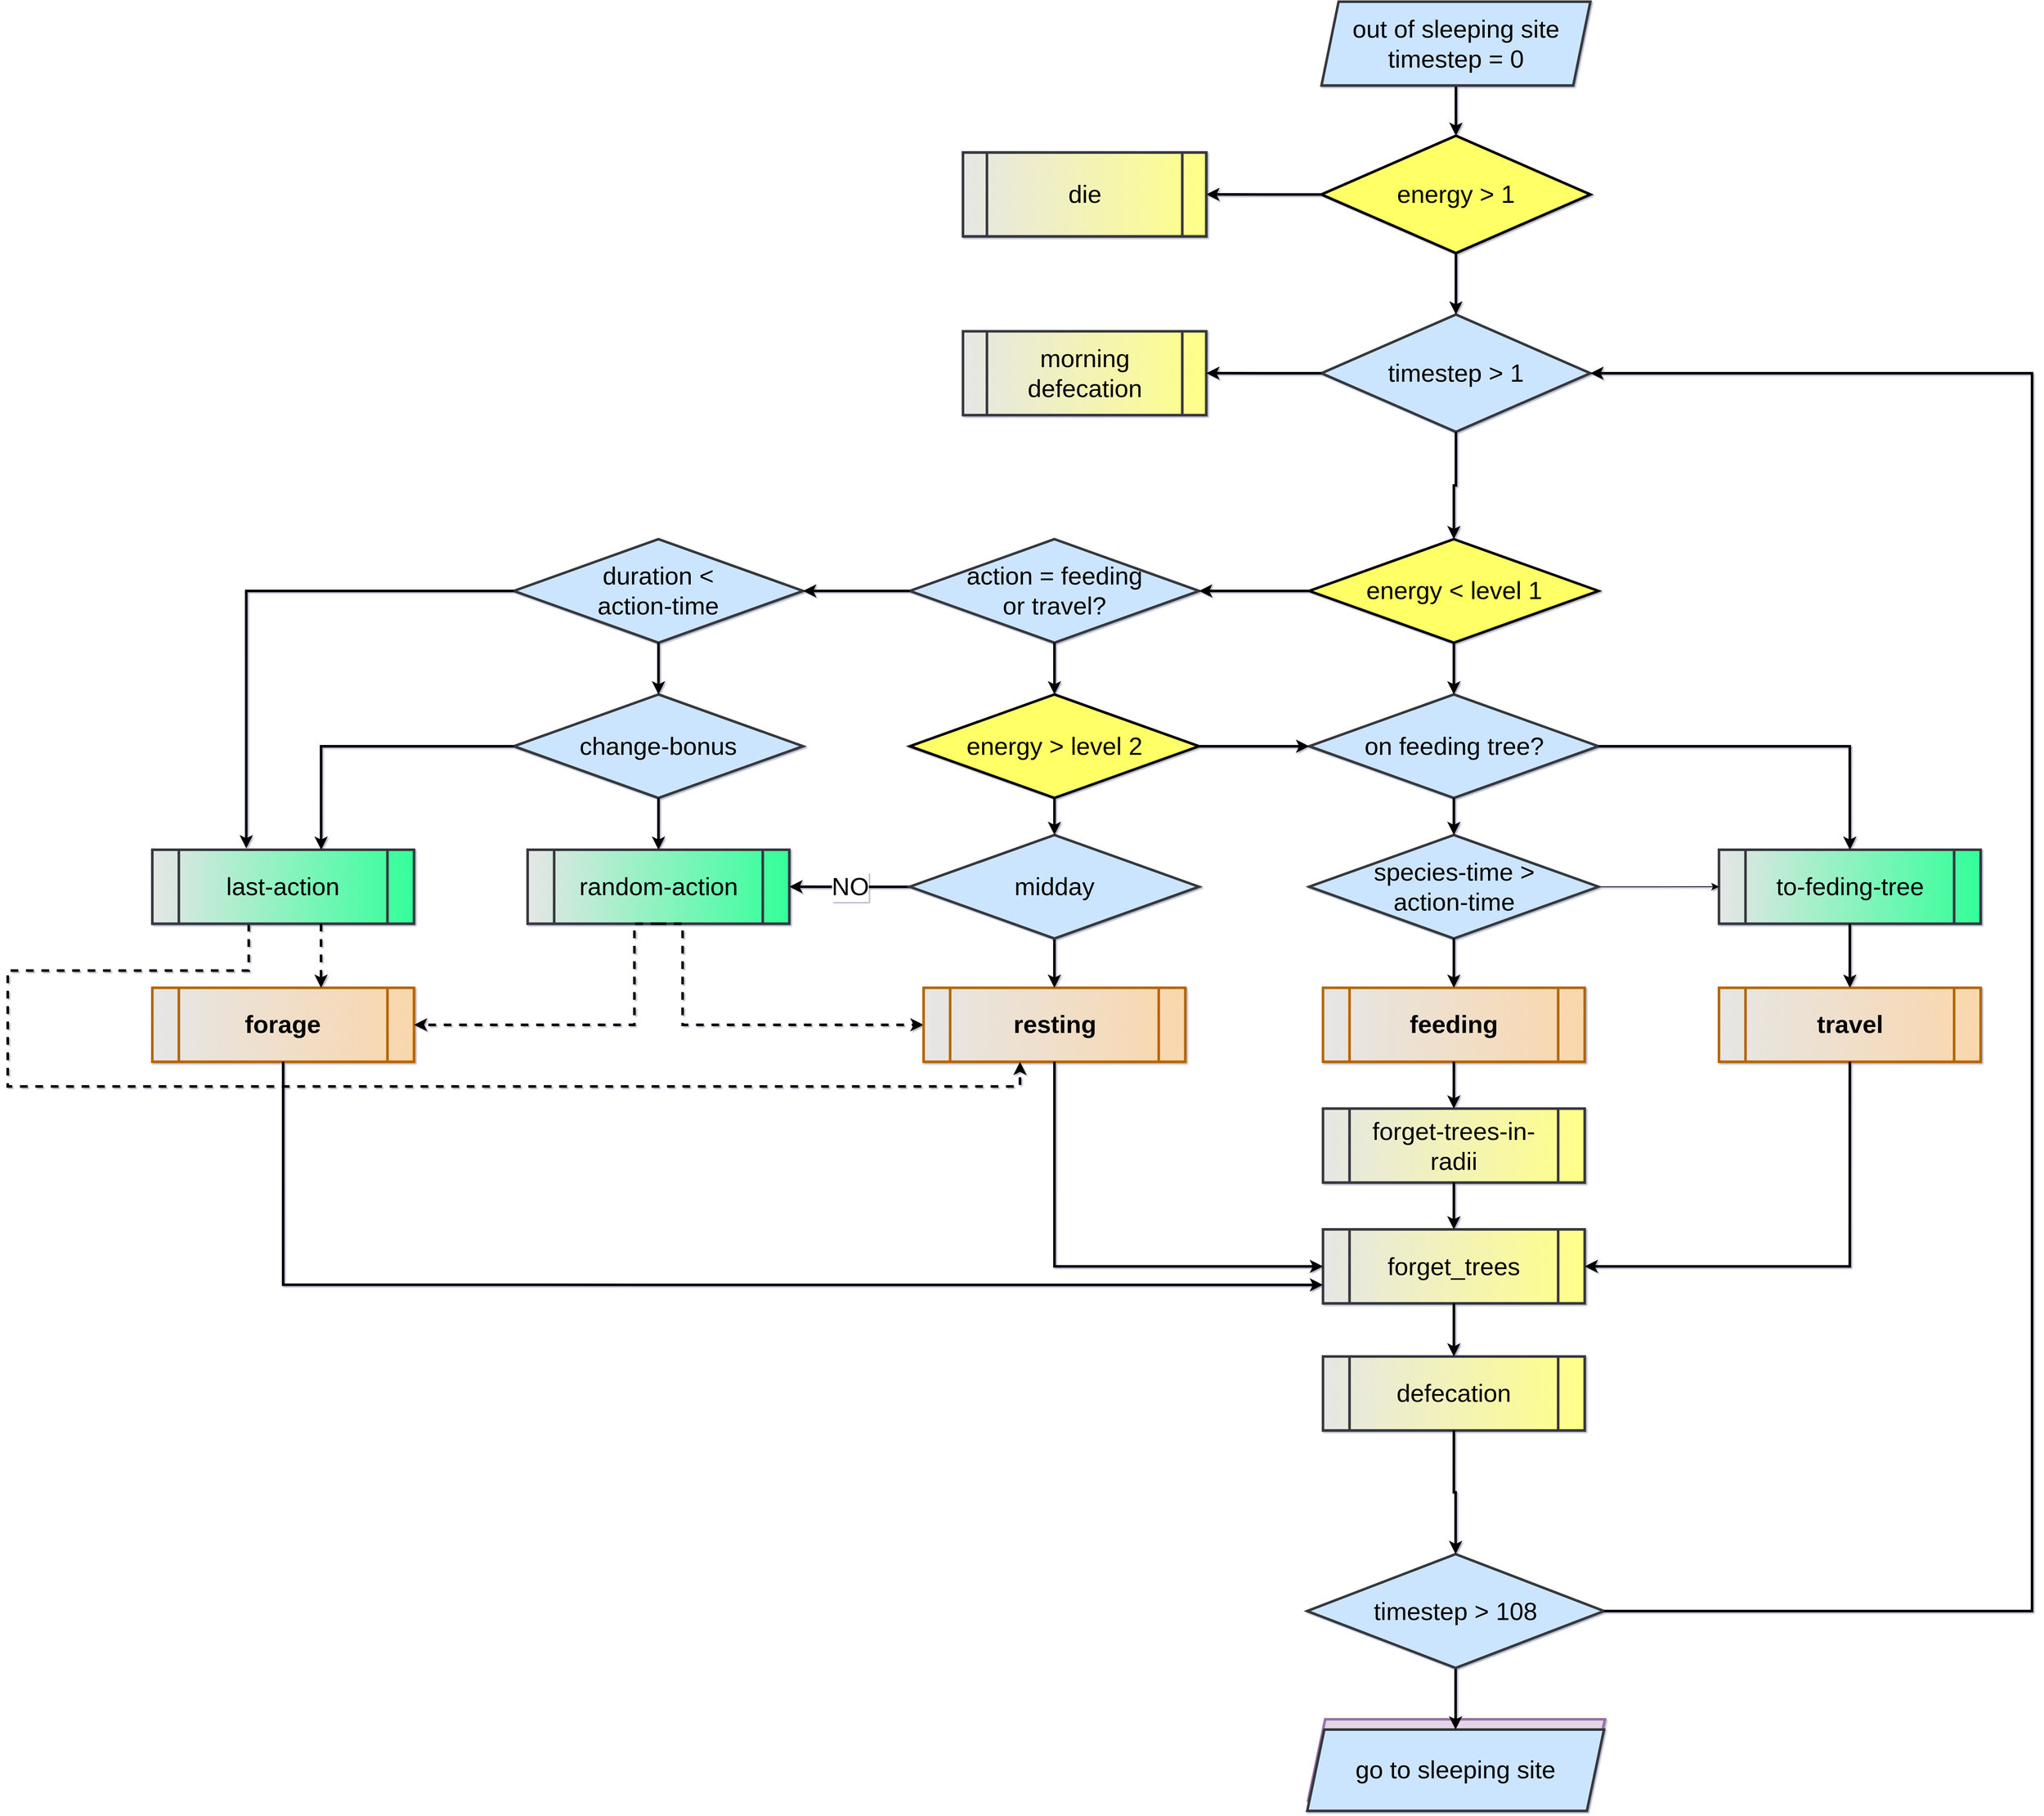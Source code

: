 <mxfile version="17.2.4" type="device"><diagram id="C5RBs43oDa-KdzZeNtuy" name="Page-1"><mxGraphModel dx="4982" dy="3632" grid="1" gridSize="14" guides="1" tooltips="1" connect="1" arrows="1" fold="1" page="1" pageScale="1" pageWidth="827" pageHeight="1169" background="none" math="0" shadow="1"><root><mxCell id="WIyWlLk6GJQsqaUBKTNV-0"/><mxCell id="wVlic68z1Q0BE2LsOD2X-15" value="status/action" style="" parent="WIyWlLk6GJQsqaUBKTNV-0"/><UserObject label="a" tags="" id="d4X5qkTrP-WEOfORl1GH-568"><mxCell style="group;fontSize=29;strokeWidth=3;" parent="wVlic68z1Q0BE2LsOD2X-15" vertex="1" connectable="0"><mxGeometry x="734.24" y="1282" width="346.71" height="300" as="geometry"/></mxCell></UserObject><UserObject label="&lt;span style=&quot;font-size: 29px;&quot;&gt;go to sleeping site&lt;/span&gt;" tags="Scheduling" id="d4X5qkTrP-WEOfORl1GH-569"><mxCell style="shape=parallelogram;perimeter=parallelogramPerimeter;whiteSpace=wrap;html=1;fixedSize=1;fontSize=29;fillColor=#e1d5e7;gradientDirection=west;strokeColor=#9673a6;strokeWidth=3;" parent="d4X5qkTrP-WEOfORl1GH-568" vertex="1"><mxGeometry y="204.998" width="346.71" height="95.002" as="geometry"/></mxCell></UserObject><mxCell id="WIyWlLk6GJQsqaUBKTNV-1" parent="WIyWlLk6GJQsqaUBKTNV-0"/><UserObject label="" tags="Scheduling" id="d4X5qkTrP-WEOfORl1GH-374"><mxCell style="group" parent="WIyWlLk6GJQsqaUBKTNV-1" vertex="1" connectable="0"><mxGeometry x="-785" y="-520" width="2365" height="2114" as="geometry"/></mxCell></UserObject><UserObject label="a" tags="Scheduling" id="e0nweTfU9l9cUjpWFFIQ-182"><mxCell style="group;fontSize=29;strokeWidth=3;" parent="d4X5qkTrP-WEOfORl1GH-374" vertex="1" connectable="0"><mxGeometry x="1518.24" y="1814" width="346.71" height="300" as="geometry"/></mxCell></UserObject><UserObject label="&lt;span style=&quot;font-size: 29px;&quot;&gt;go to sleeping site&lt;/span&gt;" tags="Scheduling" id="e0nweTfU9l9cUjpWFFIQ-100"><mxCell style="shape=parallelogram;perimeter=parallelogramPerimeter;whiteSpace=wrap;html=1;fixedSize=1;fontSize=29;fillColor=#cce5ff;gradientDirection=west;strokeColor=#36393d;strokeWidth=3;" parent="e0nweTfU9l9cUjpWFFIQ-182" vertex="1"><mxGeometry y="204.998" width="346.71" height="95.002" as="geometry"/></mxCell></UserObject><UserObject label="" tags="Scheduling" id="e0nweTfU9l9cUjpWFFIQ-104"><mxCell style="edgeStyle=orthogonalEdgeStyle;rounded=0;orthogonalLoop=1;jettySize=auto;html=1;fontSize=29;strokeWidth=3;exitX=0.5;exitY=1;exitDx=0;exitDy=0;" parent="e0nweTfU9l9cUjpWFFIQ-182" source="e0nweTfU9l9cUjpWFFIQ-132" target="e0nweTfU9l9cUjpWFFIQ-100" edge="1"><mxGeometry relative="1" as="geometry"><mxPoint x="173.359" y="128.575" as="sourcePoint"/></mxGeometry></mxCell></UserObject><UserObject label="&lt;font face=&quot;helvetica&quot; style=&quot;font-size: 29px&quot;&gt;timestep &amp;gt; 108&lt;br style=&quot;font-size: 29px&quot;&gt;&lt;/font&gt;" tags="Scheduling" id="e0nweTfU9l9cUjpWFFIQ-132"><mxCell style="rhombus;whiteSpace=wrap;html=1;fontSize=29;fillColor=#cce5ff;strokeColor=#36393d;fontColor=rgb(0, 0, 0);strokeWidth=3;" parent="e0nweTfU9l9cUjpWFFIQ-182" vertex="1"><mxGeometry width="346.71" height="133.002" as="geometry"/></mxCell></UserObject><UserObject label="" tags="Scheduling" id="e0nweTfU9l9cUjpWFFIQ-180"><mxCell style="group;fontSize=29;strokeWidth=3;" parent="d4X5qkTrP-WEOfORl1GH-374" vertex="1" connectable="0"><mxGeometry x="1116.06" width="732.94" height="502.62" as="geometry"/></mxCell></UserObject><UserObject label="&lt;font face=&quot;helvetica&quot; style=&quot;font-size: 29px;&quot;&gt;energy &amp;gt; 1&lt;/font&gt;" tags="Scheduling" id="e0nweTfU9l9cUjpWFFIQ-16"><mxCell style="rhombus;whiteSpace=wrap;html=1;fontSize=29;fillColor=#FFFF66;strokeWidth=3;" parent="e0nweTfU9l9cUjpWFFIQ-180" vertex="1"><mxGeometry x="418.823" y="156.661" width="314.117" height="137.078" as="geometry"/></mxCell></UserObject><UserObject label="&lt;font style=&quot;font-size: 29px;&quot;&gt;die&lt;/font&gt;" tags="Scheduling" id="e0nweTfU9l9cUjpWFFIQ-22"><mxCell style="shape=process;whiteSpace=wrap;html=1;backgroundOutline=1;fontSize=29;fillColor=#ffff88;strokeColor=#36393d;gradientColor=#E6E6E6;gradientDirection=west;strokeWidth=3;" parent="e0nweTfU9l9cUjpWFFIQ-180" vertex="1"><mxGeometry y="176.243" width="284.201" height="97.913" as="geometry"/></mxCell></UserObject><UserObject label="" tags="Scheduling" id="e0nweTfU9l9cUjpWFFIQ-24"><mxCell style="edgeStyle=orthogonalEdgeStyle;rounded=0;orthogonalLoop=1;jettySize=auto;html=1;strokeWidth=3;fontSize=29;" parent="e0nweTfU9l9cUjpWFFIQ-180" source="e0nweTfU9l9cUjpWFFIQ-16" target="e0nweTfU9l9cUjpWFFIQ-22" edge="1"><mxGeometry relative="1" as="geometry"/></mxCell></UserObject><UserObject label="&lt;font face=&quot;helvetica&quot; style=&quot;font-size: 29px;&quot;&gt;energy &amp;gt; 1&lt;/font&gt;" tags="Scheduling" id="e0nweTfU9l9cUjpWFFIQ-29"><mxCell style="rhombus;whiteSpace=wrap;html=1;fontSize=29;fillColor=#FFFF66;strokeWidth=3;" parent="e0nweTfU9l9cUjpWFFIQ-180" vertex="1"><mxGeometry x="418.823" y="156.661" width="314.117" height="137.078" as="geometry"/></mxCell></UserObject><UserObject label="&lt;font face=&quot;helvetica&quot; style=&quot;font-size: 29px;&quot;&gt;timestep &amp;gt; 1&lt;/font&gt;" tags="Scheduling" id="e0nweTfU9l9cUjpWFFIQ-30"><mxCell style="rhombus;whiteSpace=wrap;html=1;fontSize=29;fillColor=#cce5ff;strokeColor=#36393d;fontColor=rgb(0, 0, 0);strokeWidth=3;" parent="e0nweTfU9l9cUjpWFFIQ-180" vertex="1"><mxGeometry x="418.823" y="365.542" width="314.117" height="137.078" as="geometry"/></mxCell></UserObject><UserObject label="" tags="Scheduling" id="e0nweTfU9l9cUjpWFFIQ-28"><mxCell style="edgeStyle=orthogonalEdgeStyle;rounded=0;orthogonalLoop=1;jettySize=auto;html=1;fontSize=29;entryX=0.5;entryY=0;entryDx=0;entryDy=0;strokeWidth=3;" parent="e0nweTfU9l9cUjpWFFIQ-180" source="e0nweTfU9l9cUjpWFFIQ-16" target="e0nweTfU9l9cUjpWFFIQ-30" edge="1"><mxGeometry relative="1" as="geometry"><mxPoint x="575.881" y="365.542" as="targetPoint"/></mxGeometry></mxCell></UserObject><UserObject label="&lt;font style=&quot;font-size: 29px;&quot;&gt;morning&lt;br style=&quot;font-size: 29px;&quot;&gt;defecation&lt;/font&gt;" tags="Scheduling" id="e0nweTfU9l9cUjpWFFIQ-39"><mxCell style="shape=process;whiteSpace=wrap;html=1;backgroundOutline=1;fontSize=29;fillColor=#ffff88;strokeColor=#36393d;gradientColor=#E6E6E6;gradientDirection=west;strokeWidth=3;" parent="e0nweTfU9l9cUjpWFFIQ-180" vertex="1"><mxGeometry y="385.124" width="284.201" height="97.913" as="geometry"/></mxCell></UserObject><UserObject label="" tags="Scheduling" id="e0nweTfU9l9cUjpWFFIQ-40"><mxCell style="edgeStyle=orthogonalEdgeStyle;rounded=0;orthogonalLoop=1;jettySize=auto;html=1;fontSize=29;exitX=0;exitY=0.5;exitDx=0;exitDy=0;strokeWidth=3;" parent="e0nweTfU9l9cUjpWFFIQ-180" source="e0nweTfU9l9cUjpWFFIQ-30" target="e0nweTfU9l9cUjpWFFIQ-39" edge="1"><mxGeometry relative="1" as="geometry"><mxPoint x="418.823" y="434.081" as="sourcePoint"/></mxGeometry></mxCell></UserObject><UserObject label="" tags="Scheduling" id="e0nweTfU9l9cUjpWFFIQ-102"><mxCell style="edgeStyle=orthogonalEdgeStyle;rounded=0;orthogonalLoop=1;jettySize=auto;html=1;fontSize=29;strokeWidth=3;" parent="e0nweTfU9l9cUjpWFFIQ-180" source="e0nweTfU9l9cUjpWFFIQ-101" target="e0nweTfU9l9cUjpWFFIQ-29" edge="1"><mxGeometry relative="1" as="geometry"/></mxCell></UserObject><UserObject label="out of sleeping site&lt;br style=&quot;font-size: 29px;&quot;&gt;timestep = 0" tags="Scheduling" id="e0nweTfU9l9cUjpWFFIQ-101"><mxCell style="shape=parallelogram;perimeter=parallelogramPerimeter;whiteSpace=wrap;html=1;fixedSize=1;fontSize=29;fillColor=#cce5ff;gradientDirection=west;strokeColor=#36393d;strokeWidth=3;" parent="e0nweTfU9l9cUjpWFFIQ-180" vertex="1"><mxGeometry x="418.823" width="314.117" height="97.913" as="geometry"/></mxCell></UserObject><UserObject label="&lt;font style=&quot;font-size: 29px;&quot;&gt;die&lt;/font&gt;" tags="Scheduling" id="e0nweTfU9l9cUjpWFFIQ-179"><mxCell style="shape=process;whiteSpace=wrap;html=1;backgroundOutline=1;fontSize=29;fillColor=#ffff88;strokeColor=#36393d;gradientColor=#E6E6E6;gradientDirection=west;strokeWidth=3;" parent="e0nweTfU9l9cUjpWFFIQ-180" vertex="1"><mxGeometry y="176.243" width="284.201" height="97.913" as="geometry"/></mxCell></UserObject><UserObject label="" tags="Scheduling" id="e0nweTfU9l9cUjpWFFIQ-105"><mxCell style="edgeStyle=orthogonalEdgeStyle;rounded=0;orthogonalLoop=1;jettySize=auto;html=1;fontSize=29;entryX=1;entryY=0.5;entryDx=0;entryDy=0;strokeWidth=3;exitX=1;exitY=0.5;exitDx=0;exitDy=0;" parent="d4X5qkTrP-WEOfORl1GH-374" source="e0nweTfU9l9cUjpWFFIQ-132" target="e0nweTfU9l9cUjpWFFIQ-30" edge="1"><mxGeometry relative="1" as="geometry"><mxPoint x="1765" y="1500" as="sourcePoint"/><mxPoint x="2064.765" y="560.552" as="targetPoint"/><Array as="points"><mxPoint x="2365" y="1881"/><mxPoint x="2365" y="434"/></Array></mxGeometry></mxCell></UserObject><UserObject label="" tags="Scheduling" id="e0nweTfU9l9cUjpWFFIQ-185"><mxCell style="group;fontSize=29;strokeWidth=3;" parent="d4X5qkTrP-WEOfORl1GH-374" vertex="1" connectable="0"><mxGeometry y="628" width="2305.0" height="1116" as="geometry"/></mxCell></UserObject><UserObject label="" tags="Scheduling" id="e0nweTfU9l9cUjpWFFIQ-133"><mxCell style="group;fontSize=29;strokeWidth=3;" parent="e0nweTfU9l9cUjpWFFIQ-185" vertex="1" connectable="0"><mxGeometry width="2305.0" height="1116" as="geometry"/></mxCell></UserObject><UserObject label="&lt;font face=&quot;helvetica&quot; style=&quot;font-size: 29px;&quot;&gt;energy &amp;lt; level 1&lt;/font&gt;" tags="Scheduling" id="e0nweTfU9l9cUjpWFFIQ-135"><mxCell style="rhombus;whiteSpace=wrap;html=1;fontSize=29;fillColor=#FFFF66;strokeWidth=3;" parent="e0nweTfU9l9cUjpWFFIQ-133" vertex="1"><mxGeometry x="1520.576" width="337.906" height="120.98" as="geometry"/></mxCell></UserObject><UserObject label="&lt;font face=&quot;helvetica&quot; style=&quot;font-size: 29px&quot;&gt;action = feeding &lt;br style=&quot;font-size: 29px&quot;&gt;or travel?&lt;br style=&quot;font-size: 29px&quot;&gt;&lt;/font&gt;" tags="Scheduling" id="e0nweTfU9l9cUjpWFFIQ-136"><mxCell style="rhombus;whiteSpace=wrap;html=1;fontSize=29;fillColor=#cce5ff;strokeColor=#36393d;fontColor=rgb(0, 0, 0);strokeWidth=3;" parent="e0nweTfU9l9cUjpWFFIQ-133" vertex="1"><mxGeometry x="1053.944" width="337.906" height="120.98" as="geometry"/></mxCell></UserObject><UserObject label="&lt;font face=&quot;helvetica&quot; style=&quot;font-size: 29px;&quot;&gt;duration &amp;lt;&lt;br style=&quot;font-size: 29px;&quot;&gt;action-time&lt;br style=&quot;font-size: 29px;&quot;&gt;&lt;/font&gt;" tags="Scheduling" id="e0nweTfU9l9cUjpWFFIQ-137"><mxCell style="rhombus;whiteSpace=wrap;html=1;fontSize=29;fillColor=#cce5ff;strokeColor=#36393d;fontColor=rgb(0, 0, 0);strokeWidth=3;" parent="e0nweTfU9l9cUjpWFFIQ-133" vertex="1"><mxGeometry x="591.335" width="337.906" height="120.98" as="geometry"/></mxCell></UserObject><UserObject label="" tags="Scheduling" id="e0nweTfU9l9cUjpWFFIQ-138"><mxCell style="edgeStyle=orthogonalEdgeStyle;rounded=0;orthogonalLoop=1;jettySize=auto;html=1;fontSize=29;strokeWidth=3;" parent="e0nweTfU9l9cUjpWFFIQ-133" source="e0nweTfU9l9cUjpWFFIQ-135" target="e0nweTfU9l9cUjpWFFIQ-136" edge="1"><mxGeometry relative="1" as="geometry"/></mxCell></UserObject><UserObject label="&lt;font face=&quot;helvetica&quot; style=&quot;font-size: 29px;&quot;&gt;change-bonus&lt;br style=&quot;font-size: 29px;&quot;&gt;&lt;/font&gt;" tags="Scheduling" id="e0nweTfU9l9cUjpWFFIQ-139"><mxCell style="rhombus;whiteSpace=wrap;html=1;fontSize=29;fillColor=#cce5ff;strokeColor=#36393d;fontColor=rgb(0, 0, 0);strokeWidth=3;" parent="e0nweTfU9l9cUjpWFFIQ-133" vertex="1"><mxGeometry x="591.335" y="181.47" width="337.906" height="120.98" as="geometry"/></mxCell></UserObject><UserObject label="" tags="Scheduling" id="e0nweTfU9l9cUjpWFFIQ-140"><mxCell style="edgeStyle=orthogonalEdgeStyle;rounded=0;orthogonalLoop=1;jettySize=auto;html=1;fontSize=29;strokeWidth=3;" parent="e0nweTfU9l9cUjpWFFIQ-133" source="e0nweTfU9l9cUjpWFFIQ-136" target="e0nweTfU9l9cUjpWFFIQ-137" edge="1"><mxGeometry relative="1" as="geometry"/></mxCell></UserObject><UserObject label="" tags="Scheduling" id="e0nweTfU9l9cUjpWFFIQ-141"><mxCell style="edgeStyle=orthogonalEdgeStyle;rounded=0;orthogonalLoop=1;jettySize=auto;html=1;fontSize=29;strokeWidth=3;" parent="e0nweTfU9l9cUjpWFFIQ-133" source="e0nweTfU9l9cUjpWFFIQ-137" target="e0nweTfU9l9cUjpWFFIQ-139" edge="1"><mxGeometry relative="1" as="geometry"/></mxCell></UserObject><UserObject label="&lt;font style=&quot;font-size: 29px;&quot;&gt;random-action&lt;/font&gt;" tags="Scheduling" id="e0nweTfU9l9cUjpWFFIQ-142"><mxCell style="shape=process;whiteSpace=wrap;html=1;backgroundOutline=1;fontSize=29;fillColor=#33FF99;strokeColor=#36393d;gradientDirection=west;gradientColor=#E6E6E6;strokeWidth=3;" parent="e0nweTfU9l9cUjpWFFIQ-133" vertex="1"><mxGeometry x="607.426" y="362.941" width="305.724" height="86.414" as="geometry"/></mxCell></UserObject><UserObject label="" tags="Scheduling" id="e0nweTfU9l9cUjpWFFIQ-143"><mxCell style="edgeStyle=orthogonalEdgeStyle;rounded=0;orthogonalLoop=1;jettySize=auto;html=1;fontSize=29;strokeWidth=3;" parent="e0nweTfU9l9cUjpWFFIQ-133" source="e0nweTfU9l9cUjpWFFIQ-139" target="e0nweTfU9l9cUjpWFFIQ-142" edge="1"><mxGeometry relative="1" as="geometry"/></mxCell></UserObject><UserObject label="&lt;font face=&quot;helvetica&quot; style=&quot;font-size: 29px;&quot;&gt;energy &amp;gt; level 2&lt;/font&gt;" tags="Scheduling" id="e0nweTfU9l9cUjpWFFIQ-144"><mxCell style="rhombus;whiteSpace=wrap;html=1;fontSize=29;fillColor=#FFFF66;strokeWidth=3;" parent="e0nweTfU9l9cUjpWFFIQ-133" vertex="1"><mxGeometry x="1053.944" y="181.47" width="337.906" height="120.98" as="geometry"/></mxCell></UserObject><UserObject label="" tags="Scheduling" id="e0nweTfU9l9cUjpWFFIQ-145"><mxCell style="edgeStyle=orthogonalEdgeStyle;rounded=0;orthogonalLoop=1;jettySize=auto;html=1;fontSize=29;strokeWidth=3;" parent="e0nweTfU9l9cUjpWFFIQ-133" source="e0nweTfU9l9cUjpWFFIQ-136" target="e0nweTfU9l9cUjpWFFIQ-144" edge="1"><mxGeometry relative="1" as="geometry"/></mxCell></UserObject><UserObject label="&lt;font face=&quot;helvetica&quot; style=&quot;font-size: 29px;&quot;&gt;on feeding tree?&lt;/font&gt;" tags="Scheduling" id="e0nweTfU9l9cUjpWFFIQ-146"><mxCell style="rhombus;whiteSpace=wrap;html=1;fontSize=29;fillColor=#cce5ff;strokeColor=#36393d;strokeWidth=3;" parent="e0nweTfU9l9cUjpWFFIQ-133" vertex="1"><mxGeometry x="1520.576" y="181.47" width="337.906" height="120.98" as="geometry"/></mxCell></UserObject><UserObject label="" tags="Scheduling" id="e0nweTfU9l9cUjpWFFIQ-147"><mxCell style="edgeStyle=orthogonalEdgeStyle;rounded=0;orthogonalLoop=1;jettySize=auto;html=1;fontSize=29;strokeWidth=3;" parent="e0nweTfU9l9cUjpWFFIQ-133" source="e0nweTfU9l9cUjpWFFIQ-135" target="e0nweTfU9l9cUjpWFFIQ-146" edge="1"><mxGeometry relative="1" as="geometry"/></mxCell></UserObject><UserObject label="" tags="Scheduling" id="e0nweTfU9l9cUjpWFFIQ-148"><mxCell style="edgeStyle=orthogonalEdgeStyle;rounded=0;orthogonalLoop=1;jettySize=auto;html=1;fontSize=29;strokeWidth=3;" parent="e0nweTfU9l9cUjpWFFIQ-133" source="e0nweTfU9l9cUjpWFFIQ-144" target="e0nweTfU9l9cUjpWFFIQ-146" edge="1"><mxGeometry relative="1" as="geometry"/></mxCell></UserObject><UserObject label="&lt;font style=&quot;font-size: 29px&quot;&gt;to-feding-tree&lt;/font&gt;" tags="Scheduling" id="e0nweTfU9l9cUjpWFFIQ-149"><mxCell style="shape=process;whiteSpace=wrap;html=1;backgroundOutline=1;fontSize=29;fillColor=#33FF99;strokeColor=#36393d;gradientDirection=west;gradientColor=#E6E6E6;strokeWidth=3;" parent="e0nweTfU9l9cUjpWFFIQ-133" vertex="1"><mxGeometry x="1999.276" y="362.941" width="305.724" height="86.414" as="geometry"/></mxCell></UserObject><UserObject label="" tags="Scheduling" id="e0nweTfU9l9cUjpWFFIQ-150"><mxCell style="edgeStyle=orthogonalEdgeStyle;rounded=0;orthogonalLoop=1;jettySize=auto;html=1;entryX=0.5;entryY=0;entryDx=0;entryDy=0;fontSize=29;strokeWidth=3;" parent="e0nweTfU9l9cUjpWFFIQ-133" source="e0nweTfU9l9cUjpWFFIQ-146" target="e0nweTfU9l9cUjpWFFIQ-149" edge="1"><mxGeometry relative="1" as="geometry"/></mxCell></UserObject><mxCell id="-cLebDEDqBsFDh7mtBd0-0" style="edgeStyle=orthogonalEdgeStyle;rounded=0;orthogonalLoop=1;jettySize=auto;html=1;entryX=0;entryY=0.5;entryDx=0;entryDy=0;" edge="1" parent="e0nweTfU9l9cUjpWFFIQ-133" source="e0nweTfU9l9cUjpWFFIQ-151" target="e0nweTfU9l9cUjpWFFIQ-149"><mxGeometry relative="1" as="geometry"/></mxCell><UserObject label="&lt;font face=&quot;helvetica&quot; style=&quot;font-size: 29px;&quot;&gt;species-time &amp;gt;&lt;br style=&quot;font-size: 29px;&quot;&gt;action-time&lt;br style=&quot;font-size: 29px;&quot;&gt;&lt;/font&gt;" tags="Scheduling" id="e0nweTfU9l9cUjpWFFIQ-151"><mxCell style="rhombus;whiteSpace=wrap;html=1;fontSize=29;fillColor=#cce5ff;strokeColor=#36393d;fontColor=rgb(0, 0, 0);strokeWidth=3;" parent="e0nweTfU9l9cUjpWFFIQ-133" vertex="1"><mxGeometry x="1520.576" y="345.658" width="337.906" height="120.98" as="geometry"/></mxCell></UserObject><UserObject label="" tags="Scheduling" id="e0nweTfU9l9cUjpWFFIQ-152"><mxCell style="edgeStyle=orthogonalEdgeStyle;rounded=0;orthogonalLoop=1;jettySize=auto;html=1;fontSize=29;strokeWidth=3;" parent="e0nweTfU9l9cUjpWFFIQ-133" source="e0nweTfU9l9cUjpWFFIQ-146" target="e0nweTfU9l9cUjpWFFIQ-151" edge="1"><mxGeometry relative="1" as="geometry"/></mxCell></UserObject><UserObject label="&lt;font style=&quot;font-size: 29px;&quot;&gt;feeding&lt;/font&gt;" tags="Scheduling" id="e0nweTfU9l9cUjpWFFIQ-153"><mxCell style="shape=process;whiteSpace=wrap;html=1;backgroundOutline=1;fontSize=29;fillColor=#fad7ac;strokeColor=#b46504;gradientDirection=west;gradientColor=#E6E6E6;fontStyle=1;strokeWidth=3;" parent="e0nweTfU9l9cUjpWFFIQ-133" vertex="1"><mxGeometry x="1536.667" y="524.248" width="305.724" height="86.414" as="geometry"/></mxCell></UserObject><UserObject label="" tags="Scheduling" id="e0nweTfU9l9cUjpWFFIQ-154"><mxCell style="edgeStyle=orthogonalEdgeStyle;rounded=0;orthogonalLoop=1;jettySize=auto;html=1;fontSize=29;strokeWidth=3;" parent="e0nweTfU9l9cUjpWFFIQ-133" source="e0nweTfU9l9cUjpWFFIQ-151" target="e0nweTfU9l9cUjpWFFIQ-153" edge="1"><mxGeometry relative="1" as="geometry"/></mxCell></UserObject><UserObject label="&lt;font style=&quot;font-size: 29px;&quot;&gt;travel&lt;br style=&quot;font-size: 29px;&quot;&gt;&lt;/font&gt;" tags="Scheduling" id="e0nweTfU9l9cUjpWFFIQ-155"><mxCell style="shape=process;whiteSpace=wrap;html=1;backgroundOutline=1;fontSize=29;fillColor=#fad7ac;strokeColor=#b46504;gradientDirection=west;gradientColor=#E6E6E6;fontStyle=1;strokeWidth=3;" parent="e0nweTfU9l9cUjpWFFIQ-133" vertex="1"><mxGeometry x="1999.276" y="524.248" width="305.724" height="86.414" as="geometry"/></mxCell></UserObject><UserObject label="" tags="Scheduling" id="e0nweTfU9l9cUjpWFFIQ-156"><mxCell style="edgeStyle=orthogonalEdgeStyle;rounded=0;orthogonalLoop=1;jettySize=auto;html=1;fontSize=29;strokeWidth=3;" parent="e0nweTfU9l9cUjpWFFIQ-133" source="e0nweTfU9l9cUjpWFFIQ-149" target="e0nweTfU9l9cUjpWFFIQ-155" edge="1"><mxGeometry relative="1" as="geometry"/></mxCell></UserObject><UserObject label="&lt;font style=&quot;font-size: 29px;&quot;&gt;forget-trees-in-radii&lt;/font&gt;" tags="Scheduling" id="e0nweTfU9l9cUjpWFFIQ-157"><mxCell style="shape=process;whiteSpace=wrap;html=1;backgroundOutline=1;fontSize=29;fillColor=#ffff88;strokeColor=#36393d;gradientColor=#E6E6E6;gradientDirection=west;strokeWidth=3;" parent="e0nweTfU9l9cUjpWFFIQ-133" vertex="1"><mxGeometry x="1536.667" y="665.391" width="305.724" height="86.414" as="geometry"/></mxCell></UserObject><UserObject label="" tags="Scheduling" id="e0nweTfU9l9cUjpWFFIQ-158"><mxCell style="edgeStyle=orthogonalEdgeStyle;rounded=0;orthogonalLoop=1;jettySize=auto;html=1;fontSize=29;strokeWidth=3;" parent="e0nweTfU9l9cUjpWFFIQ-133" source="e0nweTfU9l9cUjpWFFIQ-153" target="e0nweTfU9l9cUjpWFFIQ-157" edge="1"><mxGeometry relative="1" as="geometry"/></mxCell></UserObject><UserObject label="" tags="Scheduling" id="e0nweTfU9l9cUjpWFFIQ-159"><mxCell style="edgeStyle=orthogonalEdgeStyle;rounded=0;orthogonalLoop=1;jettySize=auto;html=1;entryX=0;entryY=0.5;entryDx=0;entryDy=0;fontSize=29;exitX=0.5;exitY=1;exitDx=0;exitDy=0;dashed=1;strokeWidth=3;" parent="e0nweTfU9l9cUjpWFFIQ-133" source="e0nweTfU9l9cUjpWFFIQ-142" target="e0nweTfU9l9cUjpWFFIQ-160" edge="1"><mxGeometry relative="1" as="geometry"><Array as="points"><mxPoint x="788.447" y="449.355"/><mxPoint x="788.447" y="567.455"/></Array></mxGeometry></mxCell></UserObject><UserObject label="&lt;font style=&quot;font-size: 29px;&quot;&gt;resting&lt;/font&gt;" tags="Scheduling" id="e0nweTfU9l9cUjpWFFIQ-160"><mxCell style="shape=process;whiteSpace=wrap;html=1;backgroundOutline=1;fontSize=29;fillColor=#fad7ac;strokeColor=#b46504;gradientDirection=west;gradientColor=#E6E6E6;fontStyle=1;strokeWidth=3;" parent="e0nweTfU9l9cUjpWFFIQ-133" vertex="1"><mxGeometry x="1070.035" y="524.248" width="305.724" height="86.414" as="geometry"/></mxCell></UserObject><UserObject label="NO" tags="Scheduling" id="e0nweTfU9l9cUjpWFFIQ-161"><mxCell style="edgeStyle=orthogonalEdgeStyle;rounded=0;orthogonalLoop=1;jettySize=auto;html=1;fontSize=29;strokeWidth=3;" parent="e0nweTfU9l9cUjpWFFIQ-133" source="e0nweTfU9l9cUjpWFFIQ-163" target="e0nweTfU9l9cUjpWFFIQ-142" edge="1"><mxGeometry relative="1" as="geometry"/></mxCell></UserObject><UserObject label="" tags="Scheduling" id="e0nweTfU9l9cUjpWFFIQ-162"><mxCell style="edgeStyle=orthogonalEdgeStyle;rounded=0;orthogonalLoop=1;jettySize=auto;html=1;fontSize=29;strokeWidth=3;" parent="e0nweTfU9l9cUjpWFFIQ-133" source="e0nweTfU9l9cUjpWFFIQ-163" target="e0nweTfU9l9cUjpWFFIQ-160" edge="1"><mxGeometry relative="1" as="geometry"/></mxCell></UserObject><UserObject label="&lt;font face=&quot;helvetica&quot; style=&quot;font-size: 29px&quot;&gt;midday&lt;br style=&quot;font-size: 29px&quot;&gt;&lt;/font&gt;" tags="Scheduling" id="e0nweTfU9l9cUjpWFFIQ-163"><mxCell style="rhombus;whiteSpace=wrap;html=1;fontSize=29;fillColor=#cce5ff;strokeColor=#36393d;fontColor=rgb(0, 0, 0);strokeWidth=3;" parent="e0nweTfU9l9cUjpWFFIQ-133" vertex="1"><mxGeometry x="1053.944" y="345.658" width="337.906" height="120.98" as="geometry"/></mxCell></UserObject><UserObject label="" tags="Scheduling" id="e0nweTfU9l9cUjpWFFIQ-164"><mxCell style="edgeStyle=orthogonalEdgeStyle;rounded=0;orthogonalLoop=1;jettySize=auto;html=1;fontSize=29;strokeWidth=3;" parent="e0nweTfU9l9cUjpWFFIQ-133" source="e0nweTfU9l9cUjpWFFIQ-144" target="e0nweTfU9l9cUjpWFFIQ-163" edge="1"><mxGeometry relative="1" as="geometry"/></mxCell></UserObject><UserObject label="" tags="Scheduling" id="e0nweTfU9l9cUjpWFFIQ-165"><mxCell style="edgeStyle=orthogonalEdgeStyle;rounded=0;orthogonalLoop=1;jettySize=auto;html=1;dashed=1;fontSize=29;strokeWidth=3;" parent="e0nweTfU9l9cUjpWFFIQ-133" edge="1"><mxGeometry relative="1" as="geometry"><mxPoint x="281.588" y="449.355" as="sourcePoint"/><mxPoint x="1182.67" y="610.662" as="targetPoint"/><Array as="points"><mxPoint x="281.588" y="504.084"/><mxPoint y="504.084"/><mxPoint y="639.467"/><mxPoint x="1182.67" y="639.467"/><mxPoint x="1182.67" y="610.662"/></Array></mxGeometry></mxCell></UserObject><UserObject label="&lt;font style=&quot;font-size: 29px&quot;&gt;last-action&lt;/font&gt;" tags="Scheduling" id="e0nweTfU9l9cUjpWFFIQ-166"><mxCell style="shape=process;whiteSpace=wrap;html=1;backgroundOutline=1;fontSize=29;fillColor=#33FF99;strokeColor=#36393d;gradientDirection=west;gradientColor=#E6E6E6;strokeWidth=3;" parent="e0nweTfU9l9cUjpWFFIQ-133" vertex="1"><mxGeometry x="168.953" y="362.941" width="305.724" height="86.414" as="geometry"/></mxCell></UserObject><UserObject label="" tags="Scheduling" id="e0nweTfU9l9cUjpWFFIQ-167"><mxCell style="edgeStyle=orthogonalEdgeStyle;rounded=0;orthogonalLoop=1;jettySize=auto;html=1;entryX=0.359;entryY=-0.019;entryDx=0;entryDy=0;entryPerimeter=0;fontSize=29;strokeWidth=3;" parent="e0nweTfU9l9cUjpWFFIQ-133" source="e0nweTfU9l9cUjpWFFIQ-137" target="e0nweTfU9l9cUjpWFFIQ-166" edge="1"><mxGeometry relative="1" as="geometry"/></mxCell></UserObject><UserObject label="" tags="Scheduling" id="e0nweTfU9l9cUjpWFFIQ-168"><mxCell style="edgeStyle=orthogonalEdgeStyle;rounded=0;orthogonalLoop=1;jettySize=auto;html=1;entryX=0.645;entryY=0;entryDx=0;entryDy=0;entryPerimeter=0;fontSize=29;strokeWidth=3;" parent="e0nweTfU9l9cUjpWFFIQ-133" source="e0nweTfU9l9cUjpWFFIQ-139" target="e0nweTfU9l9cUjpWFFIQ-166" edge="1"><mxGeometry relative="1" as="geometry"/></mxCell></UserObject><UserObject label="forage" tags="Scheduling" id="e0nweTfU9l9cUjpWFFIQ-169"><mxCell style="shape=process;whiteSpace=wrap;html=1;backgroundOutline=1;fontSize=29;fillColor=#fad7ac;strokeColor=#b46504;gradientDirection=west;gradientColor=#E6E6E6;fontStyle=1;strokeWidth=3;" parent="e0nweTfU9l9cUjpWFFIQ-133" vertex="1"><mxGeometry x="168.953" y="524.248" width="305.724" height="86.414" as="geometry"/></mxCell></UserObject><UserObject label="" tags="Scheduling" id="e0nweTfU9l9cUjpWFFIQ-170"><mxCell style="edgeStyle=orthogonalEdgeStyle;rounded=0;orthogonalLoop=1;jettySize=auto;html=1;entryX=1;entryY=0.5;entryDx=0;entryDy=0;dashed=1;fontSize=29;exitX=0.5;exitY=1;exitDx=0;exitDy=0;strokeWidth=3;" parent="e0nweTfU9l9cUjpWFFIQ-133" source="e0nweTfU9l9cUjpWFFIQ-142" target="e0nweTfU9l9cUjpWFFIQ-169" edge="1"><mxGeometry relative="1" as="geometry"><Array as="points"><mxPoint x="732.129" y="449.355"/><mxPoint x="732.129" y="567.455"/></Array></mxGeometry></mxCell></UserObject><UserObject label="&lt;font style=&quot;font-size: 29px;&quot;&gt;forget_trees&lt;/font&gt;" tags="Scheduling" id="e0nweTfU9l9cUjpWFFIQ-171"><mxCell style="shape=process;whiteSpace=wrap;html=1;backgroundOutline=1;fontSize=29;fillColor=#ffff88;strokeColor=#36393d;gradientColor=#E6E6E6;gradientDirection=west;fontColor=rgb(0, 0, 0);strokeWidth=3;" parent="e0nweTfU9l9cUjpWFFIQ-133" vertex="1"><mxGeometry x="1536.667" y="806.535" width="305.724" height="86.414" as="geometry"/></mxCell></UserObject><UserObject label="" tags="Scheduling" id="e0nweTfU9l9cUjpWFFIQ-172"><mxCell style="edgeStyle=orthogonalEdgeStyle;rounded=0;orthogonalLoop=1;jettySize=auto;html=1;dashed=1;fontSize=29;strokeWidth=3;" parent="e0nweTfU9l9cUjpWFFIQ-133" source="e0nweTfU9l9cUjpWFFIQ-166" target="e0nweTfU9l9cUjpWFFIQ-169" edge="1"><mxGeometry relative="1" as="geometry"><Array as="points"><mxPoint x="366.065" y="483.921"/><mxPoint x="366.065" y="483.921"/></Array></mxGeometry></mxCell></UserObject><UserObject label="" tags="Scheduling" id="e0nweTfU9l9cUjpWFFIQ-173"><mxCell style="edgeStyle=orthogonalEdgeStyle;rounded=0;orthogonalLoop=1;jettySize=auto;html=1;entryX=1;entryY=0.5;entryDx=0;entryDy=0;fontSize=29;exitX=0.5;exitY=1;exitDx=0;exitDy=0;strokeWidth=3;" parent="e0nweTfU9l9cUjpWFFIQ-133" source="e0nweTfU9l9cUjpWFFIQ-155" target="e0nweTfU9l9cUjpWFFIQ-171" edge="1"><mxGeometry relative="1" as="geometry"/></mxCell></UserObject><UserObject label="" tags="Scheduling" id="e0nweTfU9l9cUjpWFFIQ-174"><mxCell style="edgeStyle=orthogonalEdgeStyle;rounded=0;orthogonalLoop=1;jettySize=auto;html=1;fontSize=29;strokeWidth=3;" parent="e0nweTfU9l9cUjpWFFIQ-133" source="e0nweTfU9l9cUjpWFFIQ-157" target="e0nweTfU9l9cUjpWFFIQ-171" edge="1"><mxGeometry relative="1" as="geometry"/></mxCell></UserObject><UserObject label="" tags="Scheduling" id="e0nweTfU9l9cUjpWFFIQ-175"><mxCell style="edgeStyle=orthogonalEdgeStyle;rounded=0;orthogonalLoop=1;jettySize=auto;html=1;entryX=0;entryY=0.5;entryDx=0;entryDy=0;fontSize=29;exitX=0.5;exitY=1;exitDx=0;exitDy=0;strokeWidth=3;" parent="e0nweTfU9l9cUjpWFFIQ-133" source="e0nweTfU9l9cUjpWFFIQ-160" target="e0nweTfU9l9cUjpWFFIQ-171" edge="1"><mxGeometry relative="1" as="geometry"/></mxCell></UserObject><UserObject label="" tags="Scheduling" id="e0nweTfU9l9cUjpWFFIQ-176"><mxCell style="edgeStyle=orthogonalEdgeStyle;rounded=0;orthogonalLoop=1;jettySize=auto;html=1;entryX=0;entryY=0.75;entryDx=0;entryDy=0;fontSize=29;exitX=0.5;exitY=1;exitDx=0;exitDy=0;strokeWidth=3;" parent="e0nweTfU9l9cUjpWFFIQ-133" source="e0nweTfU9l9cUjpWFFIQ-169" target="e0nweTfU9l9cUjpWFFIQ-171" edge="1"><mxGeometry relative="1" as="geometry"/></mxCell></UserObject><UserObject label="&lt;font style=&quot;font-size: 29px;&quot;&gt;defecation&lt;/font&gt;" tags="Scheduling" id="e0nweTfU9l9cUjpWFFIQ-177"><mxCell style="shape=process;whiteSpace=wrap;html=1;backgroundOutline=1;fontSize=29;fillColor=#ffff88;strokeColor=#36393d;gradientColor=#E6E6E6;gradientDirection=west;strokeWidth=3;" parent="e0nweTfU9l9cUjpWFFIQ-133" vertex="1"><mxGeometry x="1536.667" y="955.077" width="305.724" height="86.414" as="geometry"/></mxCell></UserObject><UserObject label="" tags="Scheduling" id="e0nweTfU9l9cUjpWFFIQ-178"><mxCell style="edgeStyle=orthogonalEdgeStyle;rounded=0;orthogonalLoop=1;jettySize=auto;html=1;entryX=0.5;entryY=0;entryDx=0;entryDy=0;fontSize=29;strokeWidth=3;" parent="e0nweTfU9l9cUjpWFFIQ-133" source="e0nweTfU9l9cUjpWFFIQ-171" target="e0nweTfU9l9cUjpWFFIQ-177" edge="1"><mxGeometry relative="1" as="geometry"/></mxCell></UserObject><UserObject label="" tags="Scheduling" id="e0nweTfU9l9cUjpWFFIQ-103"><mxCell style="edgeStyle=orthogonalEdgeStyle;rounded=0;orthogonalLoop=1;jettySize=auto;html=1;fontSize=29;strokeWidth=3;entryX=0.5;entryY=0;entryDx=0;entryDy=0;exitX=0.5;exitY=1;exitDx=0;exitDy=0;" parent="d4X5qkTrP-WEOfORl1GH-374" source="e0nweTfU9l9cUjpWFFIQ-177" target="e0nweTfU9l9cUjpWFFIQ-132" edge="1"><mxGeometry relative="1" as="geometry"><mxPoint x="1420" y="1402" as="sourcePoint"/><mxPoint x="1550.885" y="1458" as="targetPoint"/></mxGeometry></mxCell></UserObject><UserObject label="" tags="Scheduling" id="e0nweTfU9l9cUjpWFFIQ-35"><mxCell style="edgeStyle=orthogonalEdgeStyle;rounded=0;orthogonalLoop=1;jettySize=auto;html=1;fontSize=29;strokeWidth=3;entryX=0.5;entryY=0;entryDx=0;entryDy=0;" parent="d4X5qkTrP-WEOfORl1GH-374" source="e0nweTfU9l9cUjpWFFIQ-30" target="e0nweTfU9l9cUjpWFFIQ-135" edge="1"><mxGeometry relative="1" as="geometry"><mxPoint x="2190.882" y="534" as="targetPoint"/></mxGeometry></mxCell></UserObject></root></mxGraphModel></diagram></mxfile>
